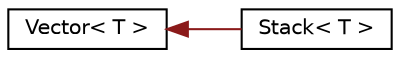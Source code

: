 digraph "Graphical Class Hierarchy"
{
  edge [fontname="Helvetica",fontsize="10",labelfontname="Helvetica",labelfontsize="10"];
  node [fontname="Helvetica",fontsize="10",shape=record];
  rankdir="LR";
  Node0 [label="Vector\< T \>",height=0.2,width=0.4,color="black", fillcolor="white", style="filled",URL="$classVector.html",tooltip="Implimentation vector. "];
  Node0 -> Node1 [dir="back",color="firebrick4",fontsize="10",style="solid",fontname="Helvetica"];
  Node1 [label="Stack\< T \>",height=0.2,width=0.4,color="black", fillcolor="white", style="filled",URL="$classStack.html",tooltip="Implimentation stack. "];
}
